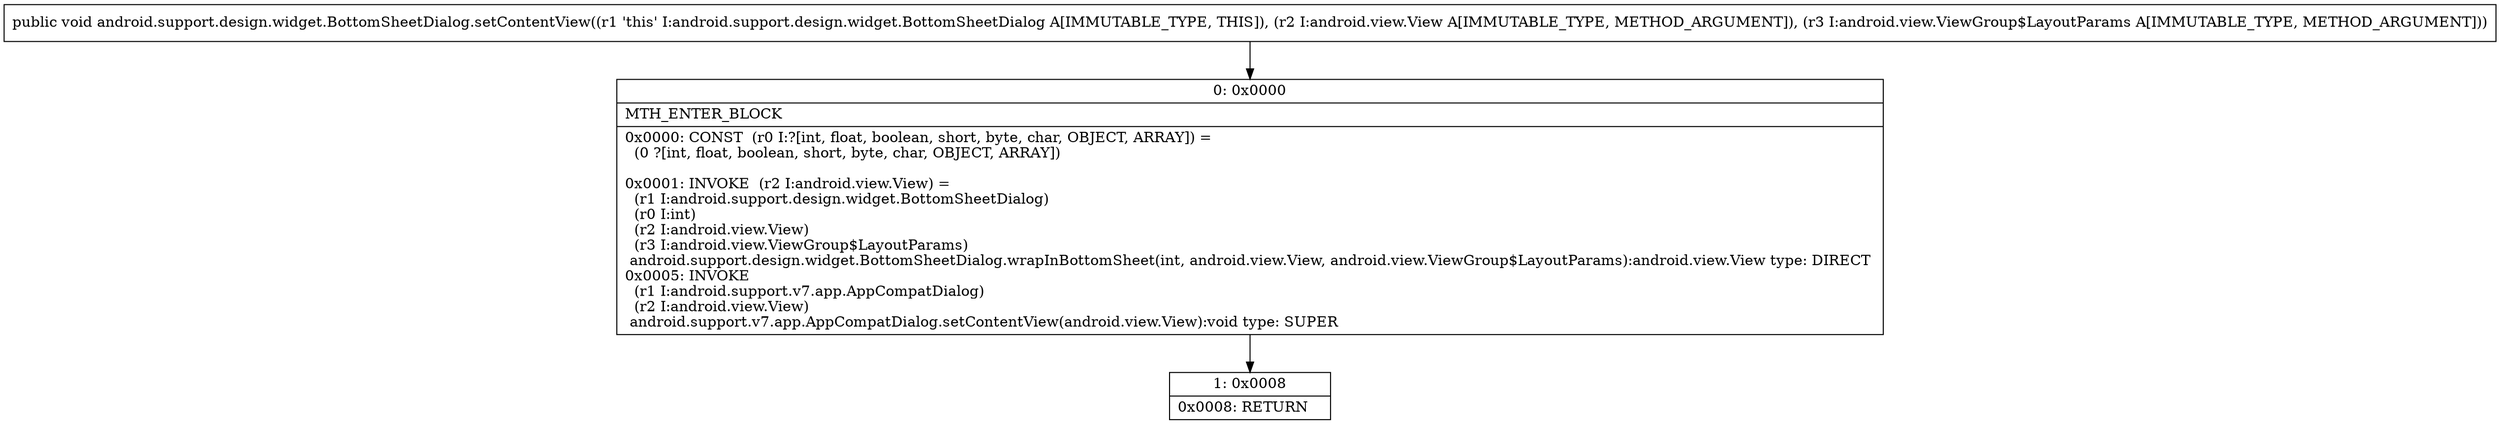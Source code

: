 digraph "CFG forandroid.support.design.widget.BottomSheetDialog.setContentView(Landroid\/view\/View;Landroid\/view\/ViewGroup$LayoutParams;)V" {
Node_0 [shape=record,label="{0\:\ 0x0000|MTH_ENTER_BLOCK\l|0x0000: CONST  (r0 I:?[int, float, boolean, short, byte, char, OBJECT, ARRAY]) = \l  (0 ?[int, float, boolean, short, byte, char, OBJECT, ARRAY])\l \l0x0001: INVOKE  (r2 I:android.view.View) = \l  (r1 I:android.support.design.widget.BottomSheetDialog)\l  (r0 I:int)\l  (r2 I:android.view.View)\l  (r3 I:android.view.ViewGroup$LayoutParams)\l android.support.design.widget.BottomSheetDialog.wrapInBottomSheet(int, android.view.View, android.view.ViewGroup$LayoutParams):android.view.View type: DIRECT \l0x0005: INVOKE  \l  (r1 I:android.support.v7.app.AppCompatDialog)\l  (r2 I:android.view.View)\l android.support.v7.app.AppCompatDialog.setContentView(android.view.View):void type: SUPER \l}"];
Node_1 [shape=record,label="{1\:\ 0x0008|0x0008: RETURN   \l}"];
MethodNode[shape=record,label="{public void android.support.design.widget.BottomSheetDialog.setContentView((r1 'this' I:android.support.design.widget.BottomSheetDialog A[IMMUTABLE_TYPE, THIS]), (r2 I:android.view.View A[IMMUTABLE_TYPE, METHOD_ARGUMENT]), (r3 I:android.view.ViewGroup$LayoutParams A[IMMUTABLE_TYPE, METHOD_ARGUMENT])) }"];
MethodNode -> Node_0;
Node_0 -> Node_1;
}

